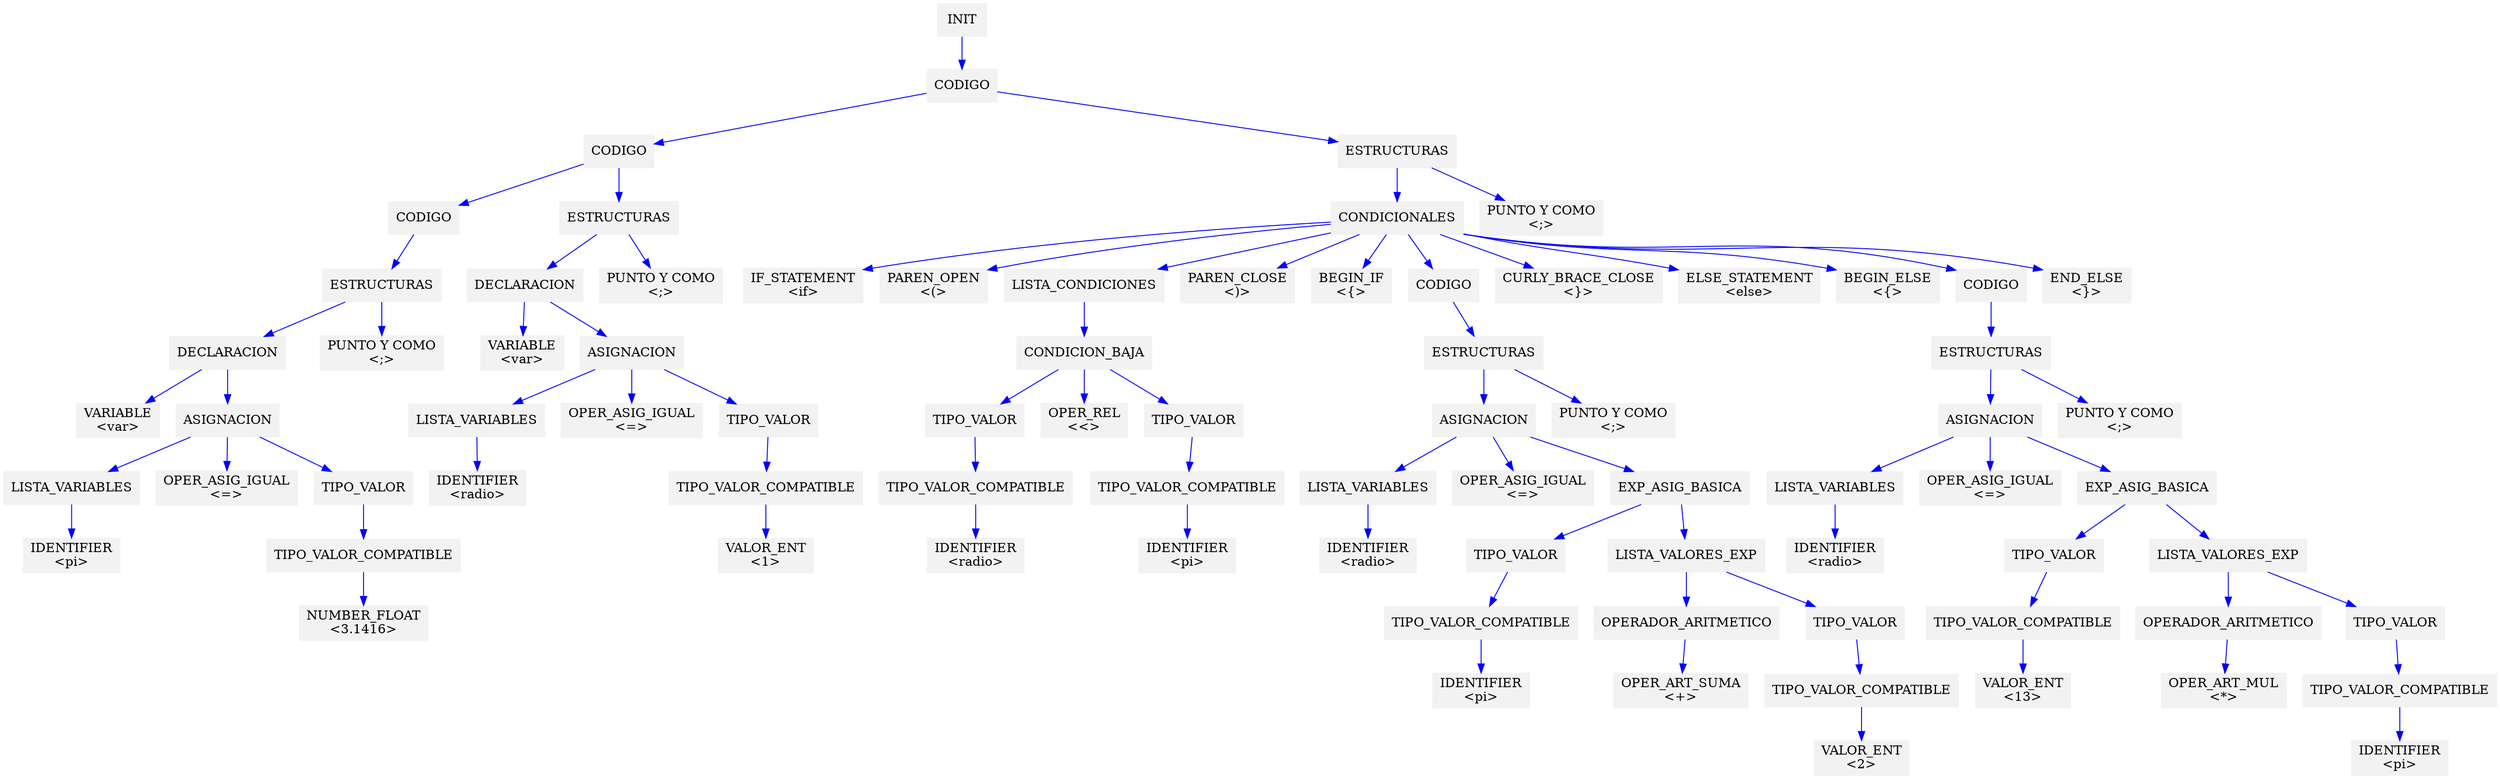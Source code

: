 digraph G {node[shape=box, style=filled, color=Gray95]; edge[color=blue];rankdir=UD 

node8[label="VARIABLE
<var>"]
node1[label="IDENTIFIER
<pi>"]
node0[label="LISTA_VARIABLES"]
node6[label="OPER_ASIG_IGUAL
<=>"]
node3[label="NUMBER_FLOAT
<3.1416>"]
node2[label="TIPO_VALOR_COMPATIBLE"]
node4[label="TIPO_VALOR"]
node5[label="ASIGNACION"]
node7[label="DECLARACION"]
node10[label="PUNTO Y COMO
<;>"]
node9[label="ESTRUCTURAS"]
node11[label="CODIGO"]
node20[label="VARIABLE
<var>"]
node13[label="IDENTIFIER
<radio>"]
node12[label="LISTA_VARIABLES"]
node18[label="OPER_ASIG_IGUAL
<=>"]
node15[label="VALOR_ENT
<1>"]
node14[label="TIPO_VALOR_COMPATIBLE"]
node16[label="TIPO_VALOR"]
node17[label="ASIGNACION"]
node19[label="DECLARACION"]
node22[label="PUNTO Y COMO
<;>"]
node21[label="ESTRUCTURAS"]
node23[label="CODIGO"]
node68[label="IF_STATEMENT
<if>"]
node69[label="PAREN_OPEN
<(>"]
node25[label="IDENTIFIER
<radio>"]
node24[label="TIPO_VALOR_COMPATIBLE"]
node26[label="TIPO_VALOR"]
node31[label="OPER_REL
<<>"]
node28[label="IDENTIFIER
<pi>"]
node27[label="TIPO_VALOR_COMPATIBLE"]
node29[label="TIPO_VALOR"]
node30[label="CONDICION_BAJA"]
node32[label="LISTA_CONDICIONES"]
node70[label="PAREN_CLOSE
<)>"]
node71[label="BEGIN_IF
<{>"]
node34[label="IDENTIFIER
<radio>"]
node33[label="LISTA_VARIABLES"]
node46[label="OPER_ASIG_IGUAL
<=>"]
node36[label="IDENTIFIER
<pi>"]
node35[label="TIPO_VALOR_COMPATIBLE"]
node37[label="TIPO_VALOR"]
node39[label="OPER_ART_SUMA
<+>"]
node38[label="OPERADOR_ARITMETICO"]
node41[label="VALOR_ENT
<2>"]
node40[label="TIPO_VALOR_COMPATIBLE"]
node42[label="TIPO_VALOR"]
node43[label="LISTA_VALORES_EXP"]
node44[label="EXP_ASIG_BASICA"]
node45[label="ASIGNACION"]
node48[label="PUNTO Y COMO
<;>"]
node47[label="ESTRUCTURAS"]
node49[label="CODIGO"]
node72[label="CURLY_BRACE_CLOSE
<}>"]
node73[label="ELSE_STATEMENT
<else>"]
node74[label="BEGIN_ELSE
<{>"]
node51[label="IDENTIFIER
<radio>"]
node50[label="LISTA_VARIABLES"]
node63[label="OPER_ASIG_IGUAL
<=>"]
node53[label="VALOR_ENT
<13>"]
node52[label="TIPO_VALOR_COMPATIBLE"]
node54[label="TIPO_VALOR"]
node56[label="OPER_ART_MUL
<*>"]
node55[label="OPERADOR_ARITMETICO"]
node58[label="IDENTIFIER
<pi>"]
node57[label="TIPO_VALOR_COMPATIBLE"]
node59[label="TIPO_VALOR"]
node60[label="LISTA_VALORES_EXP"]
node61[label="EXP_ASIG_BASICA"]
node62[label="ASIGNACION"]
node65[label="PUNTO Y COMO
<;>"]
node64[label="ESTRUCTURAS"]
node66[label="CODIGO"]
node75[label="END_ELSE
<}>"]
node67[label="CONDICIONALES"]
node77[label="PUNTO Y COMO
<;>"]
node76[label="ESTRUCTURAS"]
node78[label="CODIGO"]
node79[label="INIT"]

node79->node78->node23->node11->node9->node7->node8
node7->node5->node0->node1

node5->node6
node5->node4->node2->node3




node9->node10


node23->node21->node19->node20
node19->node17->node12->node13

node17->node18
node17->node16->node14->node15




node21->node22


node78->node76->node67->node68
node67->node69
node67->node32->node30->node26->node24->node25


node30->node31
node30->node29->node27->node28




node67->node70
node67->node71
node67->node49->node47->node45->node33->node34

node45->node46
node45->node44->node37->node35->node36


node44->node43->node38->node39

node43->node42->node40->node41





node47->node48


node67->node72
node67->node73
node67->node74
node67->node66->node64->node62->node50->node51

node62->node63
node62->node61->node54->node52->node53


node61->node60->node55->node56

node60->node59->node57->node58





node64->node65


node67->node75

node76->node77




}
